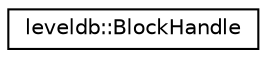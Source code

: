 digraph "Graphical Class Hierarchy"
{
 // LATEX_PDF_SIZE
  edge [fontname="Helvetica",fontsize="10",labelfontname="Helvetica",labelfontsize="10"];
  node [fontname="Helvetica",fontsize="10",shape=record];
  rankdir="LR";
  Node0 [label="leveldb::BlockHandle",height=0.2,width=0.4,color="black", fillcolor="white", style="filled",URL="$classleveldb_1_1_block_handle.html",tooltip=" "];
}
